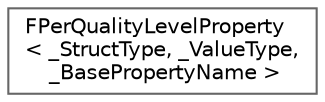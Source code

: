 digraph "Graphical Class Hierarchy"
{
 // INTERACTIVE_SVG=YES
 // LATEX_PDF_SIZE
  bgcolor="transparent";
  edge [fontname=Helvetica,fontsize=10,labelfontname=Helvetica,labelfontsize=10];
  node [fontname=Helvetica,fontsize=10,shape=box,height=0.2,width=0.4];
  rankdir="LR";
  Node0 [id="Node000000",label="FPerQualityLevelProperty\l\< _StructType, _ValueType,\l _BasePropertyName \>",height=0.2,width=0.4,color="grey40", fillcolor="white", style="filled",URL="$d0/d4d/structFPerQualityLevelProperty.html",tooltip=" "];
}
